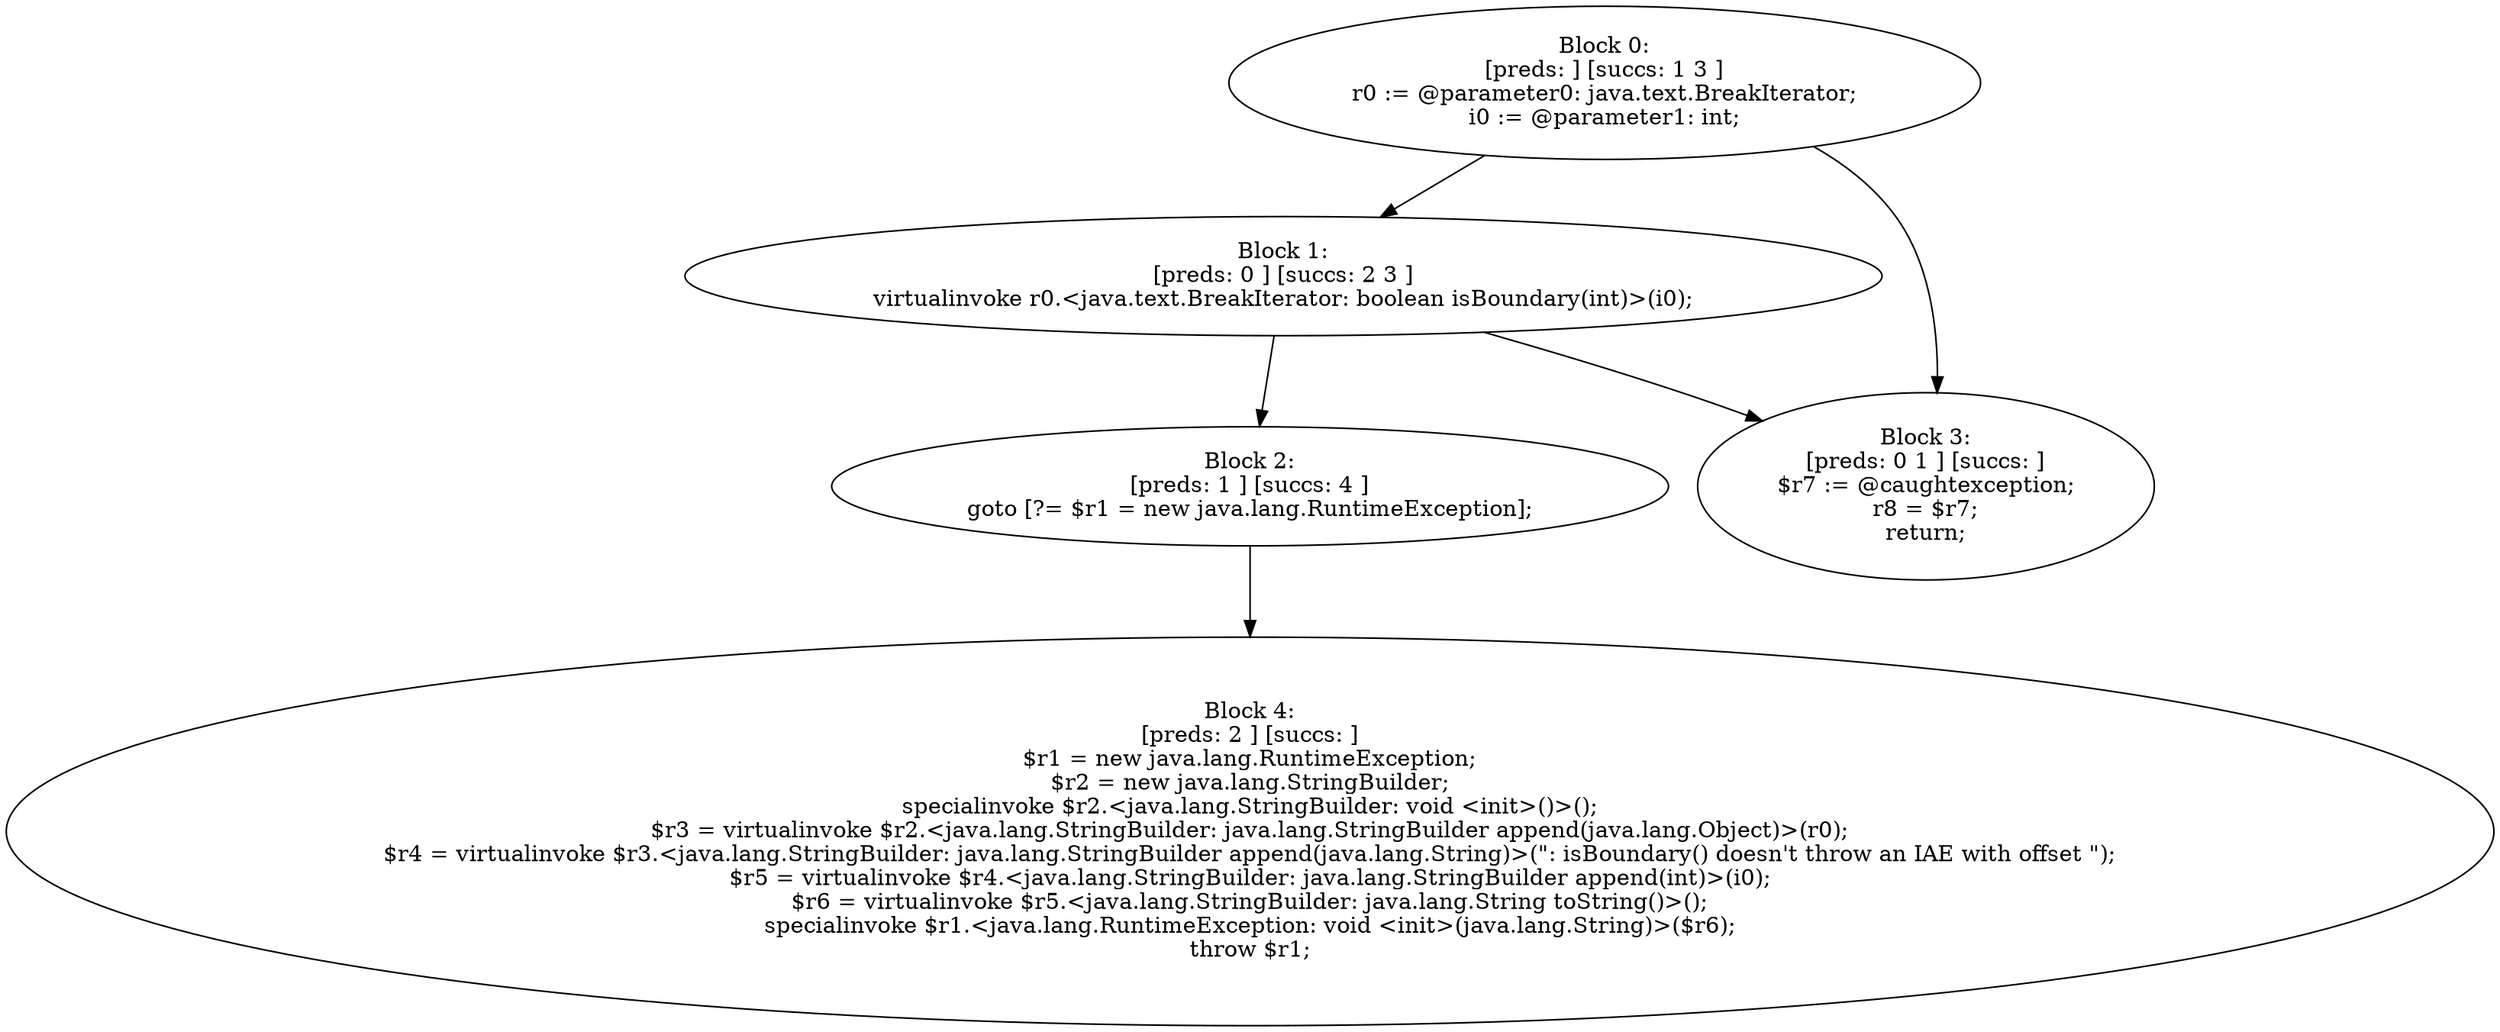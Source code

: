 digraph "unitGraph" {
    "Block 0:
[preds: ] [succs: 1 3 ]
r0 := @parameter0: java.text.BreakIterator;
i0 := @parameter1: int;
"
    "Block 1:
[preds: 0 ] [succs: 2 3 ]
virtualinvoke r0.<java.text.BreakIterator: boolean isBoundary(int)>(i0);
"
    "Block 2:
[preds: 1 ] [succs: 4 ]
goto [?= $r1 = new java.lang.RuntimeException];
"
    "Block 3:
[preds: 0 1 ] [succs: ]
$r7 := @caughtexception;
r8 = $r7;
return;
"
    "Block 4:
[preds: 2 ] [succs: ]
$r1 = new java.lang.RuntimeException;
$r2 = new java.lang.StringBuilder;
specialinvoke $r2.<java.lang.StringBuilder: void <init>()>();
$r3 = virtualinvoke $r2.<java.lang.StringBuilder: java.lang.StringBuilder append(java.lang.Object)>(r0);
$r4 = virtualinvoke $r3.<java.lang.StringBuilder: java.lang.StringBuilder append(java.lang.String)>(\": isBoundary() doesn\'t throw an IAE with offset \");
$r5 = virtualinvoke $r4.<java.lang.StringBuilder: java.lang.StringBuilder append(int)>(i0);
$r6 = virtualinvoke $r5.<java.lang.StringBuilder: java.lang.String toString()>();
specialinvoke $r1.<java.lang.RuntimeException: void <init>(java.lang.String)>($r6);
throw $r1;
"
    "Block 0:
[preds: ] [succs: 1 3 ]
r0 := @parameter0: java.text.BreakIterator;
i0 := @parameter1: int;
"->"Block 1:
[preds: 0 ] [succs: 2 3 ]
virtualinvoke r0.<java.text.BreakIterator: boolean isBoundary(int)>(i0);
";
    "Block 0:
[preds: ] [succs: 1 3 ]
r0 := @parameter0: java.text.BreakIterator;
i0 := @parameter1: int;
"->"Block 3:
[preds: 0 1 ] [succs: ]
$r7 := @caughtexception;
r8 = $r7;
return;
";
    "Block 1:
[preds: 0 ] [succs: 2 3 ]
virtualinvoke r0.<java.text.BreakIterator: boolean isBoundary(int)>(i0);
"->"Block 2:
[preds: 1 ] [succs: 4 ]
goto [?= $r1 = new java.lang.RuntimeException];
";
    "Block 1:
[preds: 0 ] [succs: 2 3 ]
virtualinvoke r0.<java.text.BreakIterator: boolean isBoundary(int)>(i0);
"->"Block 3:
[preds: 0 1 ] [succs: ]
$r7 := @caughtexception;
r8 = $r7;
return;
";
    "Block 2:
[preds: 1 ] [succs: 4 ]
goto [?= $r1 = new java.lang.RuntimeException];
"->"Block 4:
[preds: 2 ] [succs: ]
$r1 = new java.lang.RuntimeException;
$r2 = new java.lang.StringBuilder;
specialinvoke $r2.<java.lang.StringBuilder: void <init>()>();
$r3 = virtualinvoke $r2.<java.lang.StringBuilder: java.lang.StringBuilder append(java.lang.Object)>(r0);
$r4 = virtualinvoke $r3.<java.lang.StringBuilder: java.lang.StringBuilder append(java.lang.String)>(\": isBoundary() doesn\'t throw an IAE with offset \");
$r5 = virtualinvoke $r4.<java.lang.StringBuilder: java.lang.StringBuilder append(int)>(i0);
$r6 = virtualinvoke $r5.<java.lang.StringBuilder: java.lang.String toString()>();
specialinvoke $r1.<java.lang.RuntimeException: void <init>(java.lang.String)>($r6);
throw $r1;
";
}
